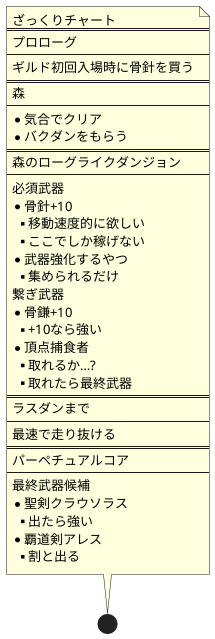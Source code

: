 @startuml ルイズシーカーRTA
    note top
        ざっくりチャート
        ====
        プロローグ
        ----
        ギルド初回入場時に骨針を買う
        ====
        森
        ----
        * 気合でクリア
        *バクダンをもらう
        ====
        森のローグライクダンジョン
        ----
        必須武器
        * 骨針+10
        ** 移動速度的に欲しい
        ** ここでしか稼げない
        * 武器強化するやつ
        ** 集められるだけ
        繋ぎ武器
        * 骨鎌+10
        ** +10なら強い
        * 頂点捕食者
        ** 取れるか…?
        ** 取れたら最終武器
        ====
        ラスダンまで
        ----
        最速で走り抜ける
        ====
        パーペチュアルコア
        ----
        最終武器候補
        * 聖剣クラウソラス
        **出たら強い
        * 覇道剣アレス
        **割と出る
    end note

    
@enduml
@startuml 深緑の密林
    skinparam Shadowing<<Dummy>> false
    skinparam ArrowColor<<Dummy>> white
    skinparam StateBackgroundColor<<Dummy>> white
    skinparam StateBorderColor<<Dummy>> white
    skinparam StateFontColor<<Dummy>> white

    skinparam StateBackgroundColor<<Start>> Gold
    skinparam StateBackgroundColor<<Monstar>> LightPink
    skinparam StateBackgroundColor<<MagicShop>> LightSkyBlue
    skinparam StateBackgroundColor<<Shop>> Khaki

    hide empty description
    /'
    state Name {
        state *F {
            state F_横_縦 <<Start>>
            F_横_縦 : スタート地点
            state F_横_縦 <<Monstar>>
            F_横_縦 : モンスター:*体
            state F_横_縦 <<Shop>>
            F_横_縦 : ニュイ
            state F_横_縦 <<MagicShop>>
            F_横_縦 : 魔導書店
            F_横_縦 : 壺・樽:*個
            F_横_縦 : 草:*個
            F_横_縦 : 山:*個
            F_横_縦 : 宝箱:*個
            F_横_縦 : 冒険者:*名
            F_横_縦 -up-> piyo
            F_横_縦 -right-> piyo
            F_横_縦 -down-> piyo
            F_横_縦 -left-> piyo
        }
    }
    '/
    state 深緑の密林  {
        state 1F {
            1F_1_2 : 草:2個
            1F_1_2 : 宝箱:1個
            1F_1_2 -down->1F_1_3
            1F_1_2 -left->1F_2_2

            1F_1_3 -up-> 1F_1_2
            1F_1_3 -down-> [*]
            1F_1_3 -left-> 1F_2_3

            state 1F_2_2 <<Monstar>>
            1F_2_2 : モンスター:4体
            1F_2_2 -right->1F_1_2
            1F_2_2 -down->1F_2_3
            1F_2_2 -left->1F_3_2

            1F_2_3 : 壺・樽:3個
            1F_2_3 : 草:2個
            1F_2_3 -up-> 1F_2_2
            1F_2_3 -right-> 1F_1_3
            1F_2_3 -left-> 1F_3_3

            1F_3_2 : 壺・樽:3個
            1F_3_2 : 草:4個
            1F_3_2 -right->1F_2_2
            1F_3_2 -left->1f_4_2

            state 1F_3_3 <<Monstar>>
            1F_3_3 : モンスター:4体
            1F_3_3 -right-> 1F_2_3
            1F_3_3 -down-> 1F_3_4
            1F_3_3 -left-> 1F_4_3

            1F_3_4 : 冒険者:2名
            1F_3_4 : ※冒険者から[緑のクスリ]*3
            1F_3_4 -up->1F_3_3

            state 1F_4_1 <<Start>>
            1F_4_1 : スタート地点
            1F_4_1 -down-> 1f_4_2

            state 1f_4_2 <<Monstar>>
            1f_4_2 : モンスター:3体
            1f_4_2 -up->1F_4_1
            1f_4_2 -right->1F_3_2
            1f_4_2 -down->1F_4_3

            1F_4_3 : 壺・樽:2個
            1F_4_3 : 草:1個
            1F_4_3 : 宝箱:1個
            1F_4_3 : ※空中のスイッチを押す
            1F_4_3 -up->1f_4_2
            1F_4_3 -right->1F_3_3

        }
        state 2F {
            state 2F_1_3 <<Start>>
            2F_1_3 : スタート地点
            2F_1_3 : 草:1個
            2F_1_3 -left-> 2F_2_3
            
            2F_1_4 : 壺・樽:4個
            2F_1_4 : ※壺から[研究日誌の紙片1]
            2F_1_4 : 草:2個

            2F_2_2 : 壺・樽:1個
            2F_2_2 : 草:3個
            2F_2_2 : 山:2個
            2F_2_2 : 宝箱:1個
            2F_2_2 : 冒険者:1名
            2F_2_2 : ※冒険者から[バクダン]
            2F_2_2 -left-> 2F_3_2
            
            2F_2_3 : 壺・樽:3個
            2F_2_3 -right-> 2F_1_3
            2F_2_3 -down-> 2F_2_4
            2F_2_3 -left-> 2F_3_3

            state 2F_2_4 <<Monstar>>
            2F_2_4 : モンスター:4体
            2F_2_4 -up-> 2F_2_3
            2F_2_4 -right-> 2F_1_4
            2F_2_4 -left-> 2F_3_4

            2F_3_1 -up-> [*]
            2F_3_1 -down-> 2F_3_2

            state 2F_3_2 <<Monstar>>
            2F_3_2 : モンスター:4体
            2F_3_2 -up-> 2F_3_1
            2F_3_2 -right-> 2F_2_2
            2F_3_2 -down-> 2F_3_3
            2F_3_2 -left-> 2F_4_2

            2F_3_3 : 草:4個
            2F_3_3 : 宝箱:1個
            2F_3_3 -up-> 2F_3_2
            2F_3_3 -right-> 2F_2_3

            state 2F_3_4 <<Monstar>>
            2F_3_4 : モンスター:4体

            2F_4_2 : 壺・樽:1個
            2F_4_2 : 草:2個
            2F_4_2 : 宝箱:1個
            2F_4_2 : 冒険者:1名
            2F_4_2 -right-> 2F_3_2
        }
        --
        2.5F : セーブエリア
        --
        state 3F {
            state 3F_1_2 <<Start>>
            3F_1_2 : スタート地点
            3F_1_2 : 壺・樽:2個
            3F_1_2 : 草:2個
            3F_1_2 -left-> 3F_2_2

            3F_2_2 : 草:3個
            3F_2_2 -right-> 3F_1_2
            3F_2_2 -down-> 3F_2_3
            3F_2_2 -left-> 3F_3_2

            state 3F_3_2 <<Monstar>>
            3F_3_2 : モンスター:4体
            3F_3_2 -up-> 3F_3_1
            3F_3_2 -right-> 3F_2_2
            3F_3_2 -left-> 3F_4_2

            3F_3_1 -right-> 3F_2_1
            3F_3_1 -down-> 3F_3_2

            state 3F_2_1 <<MagicShop>>
            3F_2_1 : 魔導書店
            3F_2_1 : 冒険者:1名

            state 3F_4_2 <<Monstar>>
            3F_4_2 : モンスター:3体
            3F_4_2 -up-> 3F_4_1
            3F_4_2 -right-> 3F_3_2
            3F_4_2 -down-> 3F_4_3

            state 3F_4_1 <<Shop>>
            3F_4_1 : ニュイ
            3F_4_1 -down-> 3F_4_2

            state 3F_4_3 <<Monstar>>
            3F_4_3 : モンスター:3体
            3F_4_3 : 壺・樽:1個
            3F_4_3 : ※樽から[研究日誌の紙片2]
            3F_4_3 -up-> 3F_4_2
            3F_4_3 -right-> 3F_3_3

            3F_3_3 : 壺・樽:4個
            3F_3_3 -right-> 3F_2_3
            3F_3_3 -down-> [*]
            3F_3_3 -left-> 3F_4_3

            state 3F_2_3 <<Monstar>>
            3F_2_3 : モンスター:3体
            3F_2_3 -up-> 3F_2_2
            3F_2_3 -left-> 3F_3_3
        }
        state 4F {
            4F_1_2 -up-> [*]
            4F_1_2 -down-> 4F_1_3
            
            state 4F_1_3 <<Monstar>>
            4F_1_3 : モンスター:3体
            4F_1_3 -down-> 4F_1_4
            4F_1_3 -left-> 4F_2_3

            4F_1_4 : 草:13個
            4F_1_4 -up-> 4F_1_3

            state 4F_2_2 <<Dummy>>
            4F_2_2 -right[#white]-> 4F_1_2 
            4F_2_2 -down[#white]-> 4F_2_3
            4F_2_2 -left[#white]-> 4F_3_2

            state 4F_2_3 <<Monstar>>
            4F_2_3 : モンスター:5体
            4F_2_3 -right-> 4F_1_3
            4F_2_3 -down-> 4F_2_4
            4F_2_3 -left-> 4F_3_3

            4F_2_4 : 壺・樽:3個
            4F_2_4 : ※樽から[研究日誌の紙片3]
            4F_2_4 : 草:2個
            4F_2_4 : 山:4個
            4F_2_4 -up-> 4F_2_3
            4F_2_4 -left-> 4F_3_4

            4F_3_1 : 回復エリア
            4F_3_1 -down-> 4F_3_2

            4F_3_2 -up-> 4F_3_1
            4F_3_2 -down-> 4F_3_3
            4F_3_2 -left-> 4F_4_2

            state 4F_3_3 <<Monstar>>
            4F_3_3 : モンスター:3体
            4F_3_3 -up-> 4F_3_2
            4F_3_3 -right-> 4F_2_3
            4F_3_3 -down-> 4F_3_4

            4F_3_4 : 壺・樽:1個
            4F_3_4 : 草:1個
            4F_3_4 -up-> 4F_3_3
            4F_3_4 -right-> 4F_2_4

            state 4F_4_2 <<Start>>
            4F_4_2 : スタート地点
            4F_4_2 : 草:2個
            4F_4_2 -right-> 4F_3_2

        }
        state 5F {
            state 5F_1_2 <<Monstar>>
            5F_1_2 : モンスター:4体
            5F_1_2 : 壺・樽:1個
            5F_1_2 : ※樽から[研究日誌の紙片4]
            5F_1_2 -down-> 5F_1_3
            5F_1_2 -left-> 5F_2_2

            5F_1_3 : 壺・樽:2個
            5F_1_3 : 草:3個
            5F_1_3 -up-> 5F_1_2
            5F_1_3 -left-> 5F_2_3

            5F_2_2 : 壺・樽:3個
            5F_2_2 -right-> 5F_1_2
            5F_2_2 -left-> 5F_3_2

            5F_2_3 : 壺・樽:4個
            5F_2_3 -right-> 5F_1_3
            5F_2_3 -left-> 5F_3_3

            5F_3_1 -up-> [*]
            5F_3_1 -down-> 5F_3_2

            state 5F_3_2 <<Monstar>>
            5F_3_2 : モンスター:4体
            5F_3_2 -up-> 5F_3_1
            5F_3_2 -right-> 5F_2_2
            5F_3_2 -down-> 5F_3_3
            5F_3_2 -left-> 5F_4_2

            state 5F_3_3 <<Monstar>>
            5F_3_3 : モンスター:4体
            5F_3_3 -up-> 5F_3_2
            5F_3_3 -right-> 5F_2_3
            5F_3_3 -down-> 5F_3_4
            5F_3_3 -left-> 5F_4_3

            state 5F_3_4 <<Start>>
            5F_3_4 : スタート地点
            5F_3_4 -up-> 5F_3_3

            5F_4_2 : 壺・樽:4個
            5F_4_2 -right-> 5F_3_2
            5F_4_2 -down-> 5F_4_3

            state 5F_4_3 <<Monstar>>
            5F_4_3 : モンスター:*体
            5F_4_3 -up-> 5F_4_2
            5F_4_3 -right-> 5F_3_3

        }
        --
        5.5F : セーブエリア
        --
        最深層 : ボス
    }

@enduml
@startuml 汚泥奈落
    skinparam Shadowing<<Dummy>> false
    skinparam ArrowColor<<Dummy>> white
    skinparam StateBackgroundColor<<Dummy>> white
    skinparam StateBorderColor<<Dummy>> white
    skinparam StateFontColor<<Dummy>> white

    skinparam StateBackgroundColor<<Start>> Gold
    skinparam StateBackgroundColor<<Monstar>> LightPink
    skinparam StateBackgroundColor<<MagicShop>> LightSkyBlue
    skinparam StateBackgroundColor<<Shop>> Khaki

    hide empty description
    /'
    state Name {
        state *F {
            state F_横_縦 <<Start>>
            F_横_縦 : スタート地点
            state F_横_縦 <<Monstar>>
            F_横_縦 : モンスター:*体
            state F_横_縦 <<Shop>>
            F_横_縦 : ニュイ
            state F_横_縦 <<MagicShop>>
            F_横_縦 : 魔導書店
            F_横_縦 : 壺・樽:*個
            F_横_縦 : 草:*個
            F_横_縦 : 山:*個
            F_横_縦 : 宝箱:*個
            F_横_縦 : 冒険者:*名
            F_横_縦 -up-> piyo
            F_横_縦 -right-> piyo
            F_横_縦 -down-> piyo
            F_横_縦 -left-> piyo
        }
    }
    '/
    hide empty description
    state 汚泥奈落 {
        state 1F {
            1F_1_1 : スタート地点
            1F_1_1 : 壺・樽:2個
            1F_1_1 -left-> 1F_2_1

            1F_1_2 : 草:4個
            1F_1_2 -right-> [*]
            1F_1_2 -down-> 1F_1_3
            1F_1_2 -left-> 1F_2_2

            1F_1_3 : モンスター:3体
            1F_1_3 -up-> 1F_1_2
            1F_1_3 -left-> 1F_2_3
            
            1F_2_1 : モンスター:3体
            1F_2_1 -right-> 1F_1_1
            1F_2_1 -down-> 1F_2_2

            1F_2_2 : モンスター:3体
            1F_2_2 -up-> 1F_2_1
            1F_2_2 -right-> 1F_1_2
            1F_2_2 -left-> 1F_3_2

            1F_2_3 : 草:4個
            1F_2_3 -right-> 1F_1_3
            1F_2_3 -down-> 1F_2_4
            1F_2_3 -left-> 1F_3_3

            1F_2_4 : 壺・樽:2個
            1F_2_4 : 草:2個
            1F_2_4 : 冒険者:1名
            1F_2_4 -up-> 1F_2_3
            1F_2_4 -left-> 1F_3_4

            1F_3_2 : 壺・樽:2個
            1F_3_2 -right-> 1F_2_2
            1F_3_2 -down-> 1F_3_3

            1F_3_3 : モンスター:4体
            1F_3_3 : バイスから[赤のクスリ]
            1F_3_3 -up-> 1F_3_2
            1F_3_3 -right-> 1F_2_3
            1F_3_3 -down-> 1F_3_4

            1F_3_4 : 壺・樽:2個
            1F_3_4 -up-> 1F_3_3
            1F_3_4 -right-> 1F_2_4

        }
        state 2F {
            2F_1_1 : モンスター:4体
            2F_1_1 -down-> 2F_1_2
            2F_1_1 -left-> 2F_2_1

            2F_1_2 : 草:2個
            2F_1_2 -up-> 2F_1_1
            2F_1_2 -left-> 2F_2_2

            2F_2_1 : 壺・樽:2個
            2F_2_1 : 草:1個
            2F_2_1 : 宝箱:1個
            2F_2_1 -right-> 2F_1_1
            2F_2_1 -down-> 2F_2_2

            2F_2_2 : モンスター:4体
            2F_2_2 : 草:3個
            2F_2_2 -up-> 2F_2_1
            2F_2_2 -right-> 2F_1_2
            2F_2_2 -down-> 2F_2_3
            2F_2_2 -left-> 2F_3_2

            2F_2_3 -up-> 2F_2_2
            2F_2_3 -right-> [*]
            2F_2_3 -down-> 2F_2_4

            2F_2_4 : モンスター:4体
            2F_2_4 -up-> 2F_2_3
            2F_2_4 -left-> 2F_3_4

            2F_3_1 : スタート地点
            2F_3_1 -down-> 2F_3_2

            2F_3_2 : モンスター:3体
            2F_3_2 : 草:2個
            2F_3_2 -up-> 2F_3_1
            2F_3_2 -right-> 2F_2_2
            2F_3_2 -down-> 2F_3_3

            2F_3_3 -up-> 2F_3_2
            2F_3_3 -down-> 2F_3_4

            2F_3_4 : 魔導書店
            2F_3_4 -up-> 2F_3_3
            2F_3_4 -right-> 2F_2_4

        }
        state 3F {
            3F_1_3 : モンスター:4体
            3F_1_3 -up-> 3F_1_2
            3F_1_3 -down-> 3F_1_4
            3F_1_3 -left-> 3F_2_3

            3F_1_4 : モンスター:3体
            3F_1_4 -up-> 3F_1_3
            3F_1_4 -left-> 3F_2_4

            3F_2_3 : 壺・樽:3個
            3F_2_3 : 草:2個
            3F_2_3 -up-> [*]
            3F_2_3 -right-> 3F_1_3

            3F_2_4 -right-> 3F_1_4
            3F_2_4 -left-> 3F_3_4

            3F_3_2 : スタート地点
            3F_3_2 : 壺・樽:2個
            3F_3_2 : 草:11個
            3F_3_2 : 宝箱:1個
            3F_3_2 -down-> 3F_3_3

            3F_3_3 : 壺・樽:4個
            3F_3_3 : 冒険者:3名
            3F_3_3 -up-> 3F_3_2
            3F_3_3 -down-> 3F_3_4
            3F_3_3 -left-> 3F_4_3

            3F_3_4 : 壺・樽:2個
            3F_3_4 : 草:2個
            3F_3_4 -up-> 3F_3_3
            3F_3_4 -right-> 3F_2_4
            3F_3_4 -left-> 3F_4_4

            3F_4_3 : モンスター:3体
            3F_4_3 -right-> 3F_3_3
            3F_4_3 -down-> 3F_4_4

            3F_4_4 : モンスター:4体
            3F_4_4 -up-> 3F_4_3
            3F_4_4 -right-> 3F_3_4
        }
        --
        3.5F : セーブエリア
        --
        state 4F {
            4F_1_1 : 壺・樽:2個
            4F_1_1 : ニュイ
            4F_1_1 -left-> 4F_2_1

            4F_1_3 : 壺・樽:5個
            4F_1_3 : ※バクダン稼ぎするならここ
            4F_1_3 : 草:5個
            4F_1_3 -left-> 4F_2_3

            4F_2_1 : モンスター:5体
            4F_2_1 : ※バイスから[赤いクスリ]
            4F_2_1 -right-> 4F_1_1
            4F_2_1 -down-> 4F_2_2
            4F_2_1 -left-> 4F_3_1

            4F_2_2 : モンスター:4体
            4F_2_2 -up-> 4F_2_1
            4F_2_2 -down-> 4F_2_3
            4F_2_2 -left-> 4F_3_2

            4F_2_3 : モンスター:4体
            4F_2_3 -up-> 4F_2_2
            4F_2_3 -right-> 4F_1_3
            4F_2_3 -down-> 4F_2_4

            4F_2_4 : 壺・樽:2個
            4F_2_4 : 草:2個
            4F_2_4 -up-> 4F_2_3
            4F_2_4 -left-> 4F_3_4

            4F_3_1 : 壺・樽:2個
            4F_3_1 : 草:2個
            4F_3_1 -right-> 4F_2_1
            4F_3_1 -left-> [*]

            4F_3_2 : モンスター:4体
            4F_3_2 : 草:2個
            4F_3_2 -right-> 4F_2_2
            4F_3_2 -left-> 4F_4_2

            4F_3_4 : モンスター:4体
            4F_3_4 -right-> 4F_2_4

            4F_4_2 : スタート地点
            4F_4_2 : 壺・樽:2個
            4F_4_2 -right-> 4F_3_2
            
        }
        --
        4.5F : セーブエリア(リバストン)
        --
        state 5F {
            5F_1_2 : 壺・樽:3個
            5F_1_2 -down-> 5F_1_3

            5F_1_3 : モンスター:4体
            5F_1_3 -up-> 5F_1_2
            5F_1_3 -down-> 5F_1_4
            5F_1_3 -left-> 5F_2_3

            5F_1_4 : 壺・樽:4個
            5F_1_4 -up-> 5F_1_3
            5F_1_4 -down-> [*]

            5F_2_1 : モンスター:3体
            5F_2_1 : 壺・樽:2個
            5F_2_1 -left-> 5F_3_1

            5F_2_3 : 壺・樽:4個
            5F_2_3 : ヌイ族:1匹
            5F_2_3 : ※ヌイ族に[ヌイまんじゅう]を渡すと
            5F_2_3 : 　[聖窪の種火]入手
            5F_2_3 -right-> 5F_1_3
            5F_2_3 -left-> 5F_3_3

            5F_3_1 : ニュイ
            5F_3_1 -right-> 5F_2_1
            5F_3_1 -down-> 5F_3_2

            5F_3_2 : 冒険者:1名
            5F_3_2 -up-> 5F_3_1
            5F_3_2 -down-> 5F_3_3
            
            5F_3_3 : モンスター:3体
            5F_3_3 -up-> 5F_3_2
            5F_3_3 -right-> 5F_2_3
            5F_3_3 -down-> 5F_3_4

            5F_3_4 : モンスター:3体
            5F_3_4 -up-> 5F_3_3
            5F_3_4 -left-> 5F_4_4

            5F_4_4 : スタート地点
            5F_4_4 : 壺・樽:2個
            5F_4_4 -right-> 5F_3_4

        }
        state 6F {
            6F_3_1 : スタート地点
            6F_3_1 : 壺・樽:3個
            6F_3_1 : 草:2個
            6F_3_1 -down-> 6F_3_2

            6F_3_2 : モンスター:4体
            6F_3_2 -up-> 6F_3_1
            6F_3_2 -down-> 6F_3_3

            6F_3_3 : 壺・樽:2個
            6F_3_3 : 草:2個
            6F_3_3 -up-> 6F_3_2
            6F_3_3 -right-> 6F_2_3
            6F_3_3 -left-> 6F_4_3

            6F_4_3 : モンスター:4体
            6F_4_3 -right-> 6F_3_3

            6F_2_3 : 草:2個
            6F_2_3 : 冒険者:2名
            6F_2_3 -down-> 6F_2_4
            6F_2_3 -left-> 6F_3_3

            6F_2_4 : モンスター:4体
            6F_2_4 -up-> 6F_2_3
            6F_2_4 -right-> 6F_1_4
            6F_2_4 -left-> 6F_3_4

            6F_3_4 : モンスター:4体
            6F_3_4 : 壺・樽:2個
            6F_3_4 -right-> 6F_2_4

            6F_1_4 : 壺・樽:5個
            6F_1_4 : 草:3個
            6F_1_4 -up-> 6F_1_3
            6F_1_4 -left-> 6F_2_4

            6F_1_3 : モンスター:4体
            6F_1_3 -up-> 6F_1_2
            6F_1_3 -down-> 6F_1_4

            6F_1_2 -up-> [*]
            6F_1_2 -down-> 6F_1_3

            6F_4_4 : 成形用ダミー
            6F_4_4 -up-> 6F_4_3
            6F_4_4 -right-> 6F_3_4

        }
    }
@enduml